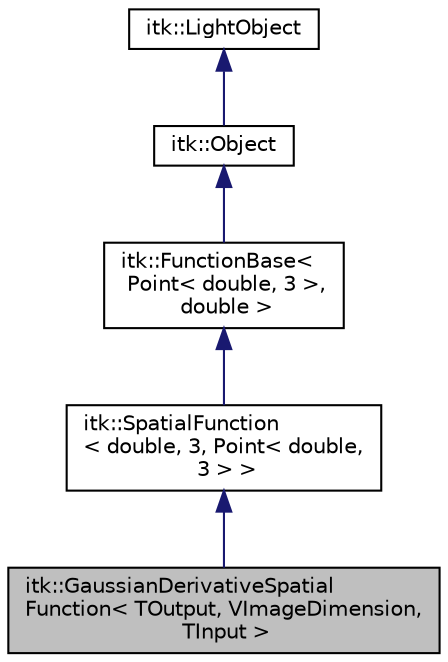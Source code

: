 digraph "itk::GaussianDerivativeSpatialFunction&lt; TOutput, VImageDimension, TInput &gt;"
{
 // LATEX_PDF_SIZE
  edge [fontname="Helvetica",fontsize="10",labelfontname="Helvetica",labelfontsize="10"];
  node [fontname="Helvetica",fontsize="10",shape=record];
  Node1 [label="itk::GaussianDerivativeSpatial\lFunction\< TOutput, VImageDimension,\l TInput \>",height=0.2,width=0.4,color="black", fillcolor="grey75", style="filled", fontcolor="black",tooltip="N-dimensional Gaussian spatial function class."];
  Node2 -> Node1 [dir="back",color="midnightblue",fontsize="10",style="solid",fontname="Helvetica"];
  Node2 [label="itk::SpatialFunction\l\< double, 3, Point\< double,\l 3 \> \>",height=0.2,width=0.4,color="black", fillcolor="white", style="filled",URL="$classitk_1_1SpatialFunction.html",tooltip=" "];
  Node3 -> Node2 [dir="back",color="midnightblue",fontsize="10",style="solid",fontname="Helvetica"];
  Node3 [label="itk::FunctionBase\<\l Point\< double, 3 \>,\l double \>",height=0.2,width=0.4,color="black", fillcolor="white", style="filled",URL="$classitk_1_1FunctionBase.html",tooltip=" "];
  Node4 -> Node3 [dir="back",color="midnightblue",fontsize="10",style="solid",fontname="Helvetica"];
  Node4 [label="itk::Object",height=0.2,width=0.4,color="black", fillcolor="white", style="filled",URL="$classitk_1_1Object.html",tooltip="Base class for most ITK classes."];
  Node5 -> Node4 [dir="back",color="midnightblue",fontsize="10",style="solid",fontname="Helvetica"];
  Node5 [label="itk::LightObject",height=0.2,width=0.4,color="black", fillcolor="white", style="filled",URL="$classitk_1_1LightObject.html",tooltip="Light weight base class for most itk classes."];
}
